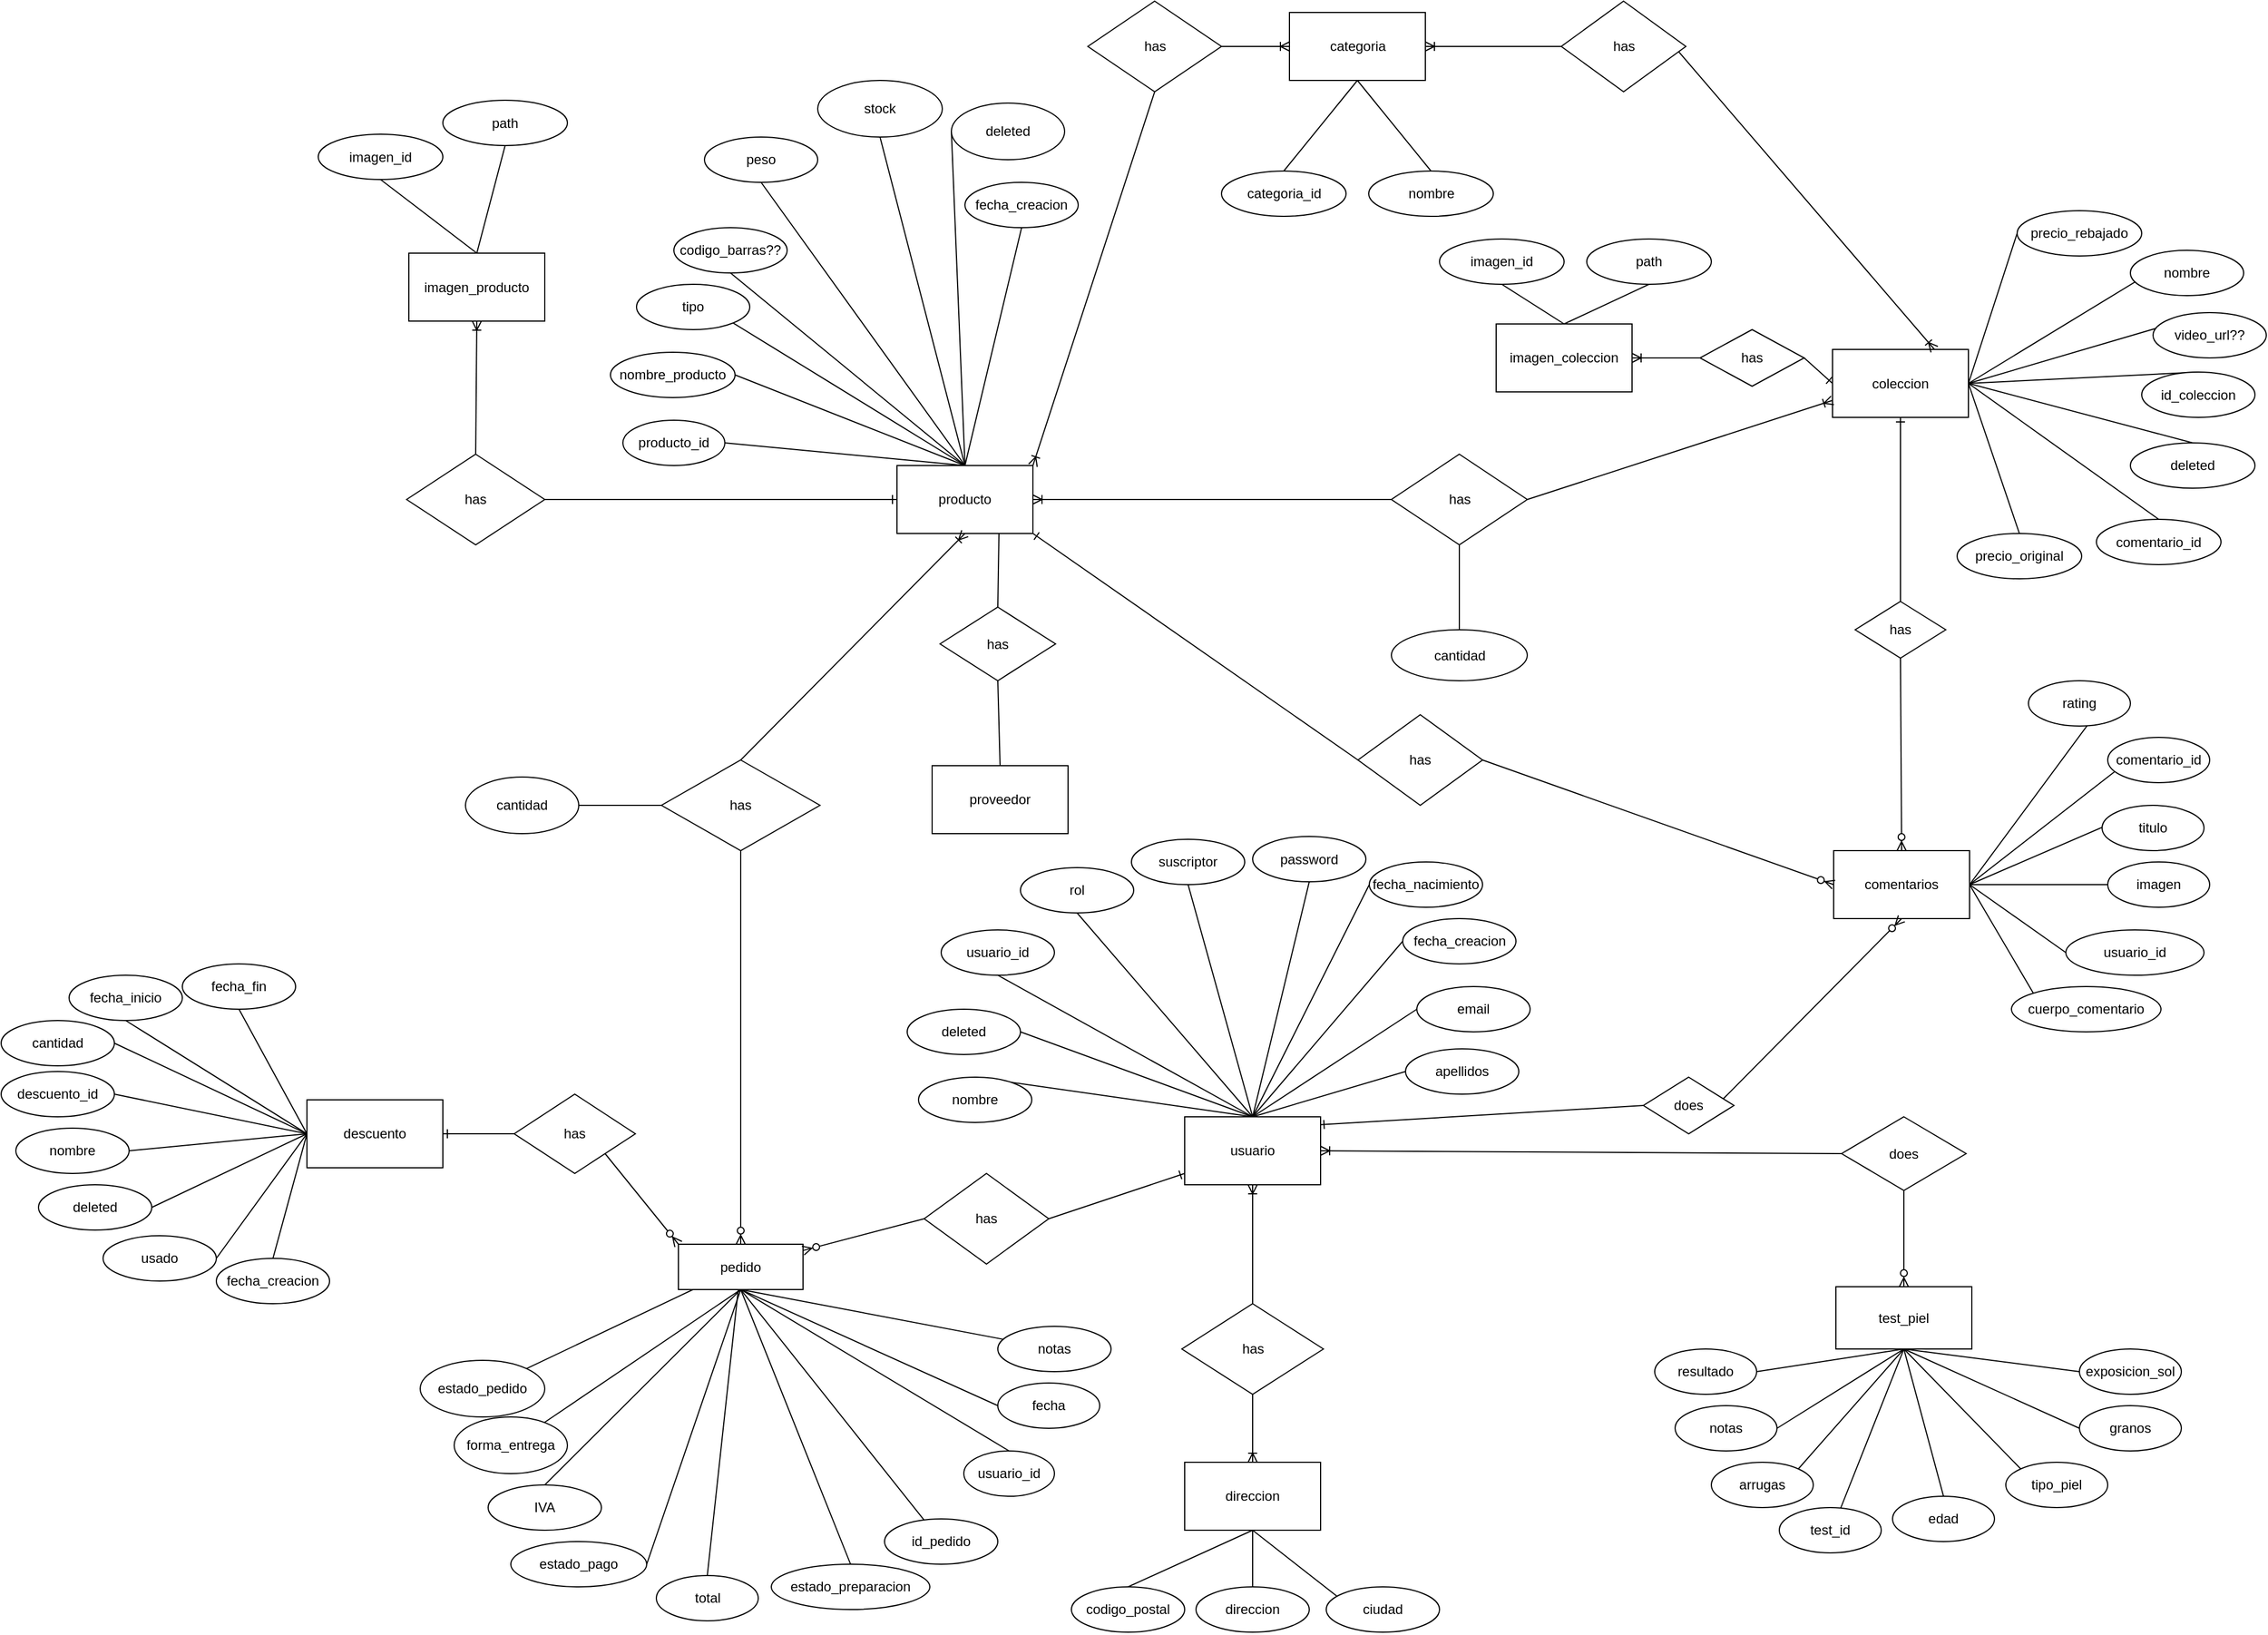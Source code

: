 <mxfile version="13.7.3" type="device" pages="2"><diagram id="zxuZaNRLRZDYkhJj-503" name="Página-1"><mxGraphModel dx="2526" dy="1824" grid="1" gridSize="10" guides="1" tooltips="1" connect="1" arrows="1" fold="1" page="1" pageScale="1" pageWidth="827" pageHeight="1169" math="0" shadow="0"><root><mxCell id="0"/><mxCell id="1" parent="0"/><mxCell id="NPOERJeh_mtyMoiy7IK--37" style="edgeStyle=none;rounded=0;orthogonalLoop=1;jettySize=auto;html=1;exitX=0.5;exitY=0;exitDx=0;exitDy=0;entryX=1;entryY=1;entryDx=0;entryDy=0;endArrow=none;endFill=0;" edge="1" parent="1" source="DsxUc_ty-gmcyYNUU0UL-1" target="NPOERJeh_mtyMoiy7IK--24"><mxGeometry relative="1" as="geometry"/></mxCell><mxCell id="NPOERJeh_mtyMoiy7IK--194" style="edgeStyle=none;rounded=0;orthogonalLoop=1;jettySize=auto;html=1;endArrow=ERoneToMany;endFill=0;exitX=0.5;exitY=1;exitDx=0;exitDy=0;" edge="1" parent="1" source="NPOERJeh_mtyMoiy7IK--190"><mxGeometry relative="1" as="geometry"><mxPoint x="-30" y="-400" as="sourcePoint"/><mxPoint x="-99" y="-60" as="targetPoint"/></mxGeometry></mxCell><mxCell id="DsxUc_ty-gmcyYNUU0UL-1" value="producto" style="rounded=0;whiteSpace=wrap;html=1;" parent="1" vertex="1"><mxGeometry x="-219" y="-60" width="120" height="60" as="geometry"/></mxCell><mxCell id="NPOERJeh_mtyMoiy7IK--61" style="edgeStyle=none;rounded=0;orthogonalLoop=1;jettySize=auto;html=1;exitX=0.5;exitY=0;exitDx=0;exitDy=0;entryX=0.5;entryY=1;entryDx=0;entryDy=0;endArrow=none;endFill=0;" edge="1" parent="1" source="DsxUc_ty-gmcyYNUU0UL-2" target="NPOERJeh_mtyMoiy7IK--59"><mxGeometry relative="1" as="geometry"/></mxCell><mxCell id="NPOERJeh_mtyMoiy7IK--100" style="edgeStyle=none;rounded=0;orthogonalLoop=1;jettySize=auto;html=1;exitX=0;exitY=0.5;exitDx=0;exitDy=0;endArrow=ERone;endFill=0;entryX=0.992;entryY=0.117;entryDx=0;entryDy=0;entryPerimeter=0;" edge="1" parent="1" source="NPOERJeh_mtyMoiy7IK--99" target="DsxUc_ty-gmcyYNUU0UL-2"><mxGeometry relative="1" as="geometry"><mxPoint x="140" y="460" as="targetPoint"/></mxGeometry></mxCell><mxCell id="NPOERJeh_mtyMoiy7IK--152" style="edgeStyle=none;rounded=0;orthogonalLoop=1;jettySize=auto;html=1;exitX=0.5;exitY=0;exitDx=0;exitDy=0;entryX=0.5;entryY=1;entryDx=0;entryDy=0;endArrow=none;endFill=0;" edge="1" parent="1" source="DsxUc_ty-gmcyYNUU0UL-2" target="NPOERJeh_mtyMoiy7IK--151"><mxGeometry relative="1" as="geometry"/></mxCell><mxCell id="NPOERJeh_mtyMoiy7IK--154" style="edgeStyle=none;rounded=0;orthogonalLoop=1;jettySize=auto;html=1;exitX=0.5;exitY=1;exitDx=0;exitDy=0;entryX=0.5;entryY=0;entryDx=0;entryDy=0;endArrow=none;endFill=0;" edge="1" parent="1" source="NPOERJeh_mtyMoiy7IK--183" target="NPOERJeh_mtyMoiy7IK--153"><mxGeometry relative="1" as="geometry"/></mxCell><mxCell id="DsxUc_ty-gmcyYNUU0UL-2" value="usuario" style="rounded=0;whiteSpace=wrap;html=1;" parent="1" vertex="1"><mxGeometry x="35" y="515" width="120" height="60" as="geometry"/></mxCell><mxCell id="1iP7ydgYrtWgFWghmV4T-2" style="rounded=0;orthogonalLoop=1;jettySize=auto;html=1;exitX=0.5;exitY=1;exitDx=0;exitDy=0;endArrow=none;endFill=0;" edge="1" parent="1" source="DsxUc_ty-gmcyYNUU0UL-4" target="1iP7ydgYrtWgFWghmV4T-3"><mxGeometry relative="1" as="geometry"><mxPoint x="-47" y="787.5" as="targetPoint"/></mxGeometry></mxCell><mxCell id="NPOERJeh_mtyMoiy7IK--14" value="" style="edgeStyle=none;rounded=0;orthogonalLoop=1;jettySize=auto;html=1;endArrow=none;endFill=0;exitX=0.5;exitY=1;exitDx=0;exitDy=0;" edge="1" parent="1" source="DsxUc_ty-gmcyYNUU0UL-4" target="NPOERJeh_mtyMoiy7IK--13"><mxGeometry relative="1" as="geometry"/></mxCell><mxCell id="NPOERJeh_mtyMoiy7IK--17" value="" style="edgeStyle=none;rounded=0;orthogonalLoop=1;jettySize=auto;html=1;endArrow=none;endFill=0;entryX=1;entryY=0;entryDx=0;entryDy=0;" edge="1" parent="1" source="DsxUc_ty-gmcyYNUU0UL-4" target="NPOERJeh_mtyMoiy7IK--136"><mxGeometry relative="1" as="geometry"><mxPoint x="-553.989" y="730.008" as="targetPoint"/></mxGeometry></mxCell><mxCell id="NPOERJeh_mtyMoiy7IK--21" value="" style="edgeStyle=none;rounded=0;orthogonalLoop=1;jettySize=auto;html=1;endArrow=none;endFill=0;exitX=0.5;exitY=1;exitDx=0;exitDy=0;" edge="1" parent="1" source="DsxUc_ty-gmcyYNUU0UL-4" target="NPOERJeh_mtyMoiy7IK--18"><mxGeometry relative="1" as="geometry"/></mxCell><mxCell id="DsxUc_ty-gmcyYNUU0UL-4" value="pedido" style="rounded=0;whiteSpace=wrap;html=1;" parent="1" vertex="1"><mxGeometry x="-412" y="627.5" width="110" height="40" as="geometry"/></mxCell><mxCell id="1iP7ydgYrtWgFWghmV4T-3" value="id_pedido" style="ellipse;whiteSpace=wrap;html=1;" vertex="1" parent="1"><mxGeometry x="-230" y="870" width="100" height="40" as="geometry"/></mxCell><mxCell id="NPOERJeh_mtyMoiy7IK--12" style="edgeStyle=none;rounded=0;orthogonalLoop=1;jettySize=auto;html=1;exitX=0;exitY=0.5;exitDx=0;exitDy=0;entryX=0.5;entryY=1;entryDx=0;entryDy=0;endArrow=none;endFill=0;" edge="1" parent="1" source="1iP7ydgYrtWgFWghmV4T-6" target="DsxUc_ty-gmcyYNUU0UL-4"><mxGeometry relative="1" as="geometry"/></mxCell><mxCell id="1iP7ydgYrtWgFWghmV4T-6" value="fecha" style="ellipse;whiteSpace=wrap;html=1;" vertex="1" parent="1"><mxGeometry x="-130" y="750" width="90" height="40" as="geometry"/></mxCell><mxCell id="1iP7ydgYrtWgFWghmV4T-7" value="usuario_id" style="ellipse;whiteSpace=wrap;html=1;" vertex="1" parent="1"><mxGeometry x="-160" y="810" width="80" height="40" as="geometry"/></mxCell><mxCell id="NPOERJeh_mtyMoiy7IK--11" style="edgeStyle=none;rounded=0;orthogonalLoop=1;jettySize=auto;html=1;exitX=0.5;exitY=0;exitDx=0;exitDy=0;entryX=0.5;entryY=1;entryDx=0;entryDy=0;endArrow=none;endFill=0;" edge="1" parent="1" source="1iP7ydgYrtWgFWghmV4T-9" target="DsxUc_ty-gmcyYNUU0UL-4"><mxGeometry relative="1" as="geometry"/></mxCell><mxCell id="1iP7ydgYrtWgFWghmV4T-9" value="estado_preparacion" style="ellipse;whiteSpace=wrap;html=1;" vertex="1" parent="1"><mxGeometry x="-330" y="910" width="140" height="40" as="geometry"/></mxCell><mxCell id="1iP7ydgYrtWgFWghmV4T-10" value="total" style="ellipse;whiteSpace=wrap;html=1;" vertex="1" parent="1"><mxGeometry x="-431.5" y="920" width="90" height="40" as="geometry"/></mxCell><mxCell id="1iP7ydgYrtWgFWghmV4T-12" value="" style="endArrow=ERoneToMany;html=1;entryX=0.5;entryY=1;entryDx=0;entryDy=0;exitX=0.5;exitY=0;exitDx=0;exitDy=0;endFill=0;" edge="1" parent="1" source="1iP7ydgYrtWgFWghmV4T-13" target="DsxUc_ty-gmcyYNUU0UL-1"><mxGeometry width="50" height="50" relative="1" as="geometry"><mxPoint x="-110" y="200" as="sourcePoint"/><mxPoint x="-105" y="130" as="targetPoint"/></mxGeometry></mxCell><mxCell id="NPOERJeh_mtyMoiy7IK--212" style="edgeStyle=none;rounded=0;orthogonalLoop=1;jettySize=auto;html=1;exitX=0;exitY=0.5;exitDx=0;exitDy=0;entryX=1;entryY=0.5;entryDx=0;entryDy=0;endArrow=none;endFill=0;" edge="1" parent="1" source="1iP7ydgYrtWgFWghmV4T-13" target="NPOERJeh_mtyMoiy7IK--211"><mxGeometry relative="1" as="geometry"/></mxCell><mxCell id="1iP7ydgYrtWgFWghmV4T-13" value="has&lt;br&gt;" style="rhombus;whiteSpace=wrap;html=1;" vertex="1" parent="1"><mxGeometry x="-427" y="200" width="140" height="80" as="geometry"/></mxCell><mxCell id="NPOERJeh_mtyMoiy7IK--9" style="edgeStyle=none;rounded=0;orthogonalLoop=1;jettySize=auto;html=1;exitX=1;exitY=0.5;exitDx=0;exitDy=0;entryX=0.5;entryY=0;entryDx=0;entryDy=0;endArrow=none;endFill=0;" edge="1" parent="1" source="1iP7ydgYrtWgFWghmV4T-14" target="1iP7ydgYrtWgFWghmV4T-20"><mxGeometry relative="1" as="geometry"/></mxCell><mxCell id="NPOERJeh_mtyMoiy7IK--10" style="edgeStyle=none;rounded=0;orthogonalLoop=1;jettySize=auto;html=1;exitX=1;exitY=0.5;exitDx=0;exitDy=0;entryX=0.5;entryY=0;entryDx=0;entryDy=0;endArrow=none;endFill=0;" edge="1" parent="1" source="1iP7ydgYrtWgFWghmV4T-14" target="1iP7ydgYrtWgFWghmV4T-19"><mxGeometry relative="1" as="geometry"/></mxCell><mxCell id="NPOERJeh_mtyMoiy7IK--145" style="edgeStyle=none;rounded=0;orthogonalLoop=1;jettySize=auto;html=1;exitX=1;exitY=0.5;exitDx=0;exitDy=0;entryX=0.5;entryY=0;entryDx=0;entryDy=0;endArrow=none;endFill=0;" edge="1" parent="1" source="1iP7ydgYrtWgFWghmV4T-14" target="NPOERJeh_mtyMoiy7IK--144"><mxGeometry relative="1" as="geometry"/></mxCell><mxCell id="NPOERJeh_mtyMoiy7IK--159" style="edgeStyle=none;rounded=0;orthogonalLoop=1;jettySize=auto;html=1;exitX=1;exitY=0.5;exitDx=0;exitDy=0;entryX=0.5;entryY=0;entryDx=0;entryDy=0;endArrow=none;endFill=0;" edge="1" parent="1" source="1iP7ydgYrtWgFWghmV4T-14" target="NPOERJeh_mtyMoiy7IK--158"><mxGeometry relative="1" as="geometry"/></mxCell><mxCell id="NPOERJeh_mtyMoiy7IK--205" style="edgeStyle=none;rounded=0;orthogonalLoop=1;jettySize=auto;html=1;exitX=1;exitY=0.5;exitDx=0;exitDy=0;entryX=0.5;entryY=0;entryDx=0;entryDy=0;endArrow=none;endFill=0;" edge="1" parent="1" source="1iP7ydgYrtWgFWghmV4T-14" target="NPOERJeh_mtyMoiy7IK--204"><mxGeometry relative="1" as="geometry"/></mxCell><mxCell id="1iP7ydgYrtWgFWghmV4T-14" value="coleccion" style="rounded=0;whiteSpace=wrap;html=1;" vertex="1" parent="1"><mxGeometry x="607" y="-162.5" width="120" height="60" as="geometry"/></mxCell><mxCell id="NPOERJeh_mtyMoiy7IK--210" style="edgeStyle=none;rounded=0;orthogonalLoop=1;jettySize=auto;html=1;exitX=0.5;exitY=1;exitDx=0;exitDy=0;entryX=0.5;entryY=0;entryDx=0;entryDy=0;endArrow=none;endFill=0;" edge="1" parent="1" source="1iP7ydgYrtWgFWghmV4T-15" target="NPOERJeh_mtyMoiy7IK--209"><mxGeometry relative="1" as="geometry"/></mxCell><mxCell id="1iP7ydgYrtWgFWghmV4T-15" value="has&lt;br&gt;" style="rhombus;whiteSpace=wrap;html=1;" vertex="1" parent="1"><mxGeometry x="217.5" y="-70" width="120" height="80" as="geometry"/></mxCell><mxCell id="1iP7ydgYrtWgFWghmV4T-16" value="" style="endArrow=ERoneToMany;html=1;exitX=1;exitY=0.5;exitDx=0;exitDy=0;endFill=0;entryX=0;entryY=0.75;entryDx=0;entryDy=0;" edge="1" parent="1" source="1iP7ydgYrtWgFWghmV4T-15" target="1iP7ydgYrtWgFWghmV4T-14"><mxGeometry width="50" height="50" relative="1" as="geometry"><mxPoint x="947" y="127.5" as="sourcePoint"/><mxPoint x="807" y="-82.5" as="targetPoint"/><Array as="points"/></mxGeometry></mxCell><mxCell id="1iP7ydgYrtWgFWghmV4T-18" value="" style="endArrow=ERoneToMany;html=1;entryX=1;entryY=0.5;entryDx=0;entryDy=0;exitX=0;exitY=0.5;exitDx=0;exitDy=0;endFill=0;" edge="1" parent="1" source="1iP7ydgYrtWgFWghmV4T-15" target="DsxUc_ty-gmcyYNUU0UL-1"><mxGeometry width="50" height="50" relative="1" as="geometry"><mxPoint x="-320" y="-20" as="sourcePoint"/><mxPoint x="-167" y="-15" as="targetPoint"/></mxGeometry></mxCell><mxCell id="1iP7ydgYrtWgFWghmV4T-19" value="id_coleccion" style="ellipse;whiteSpace=wrap;html=1;" vertex="1" parent="1"><mxGeometry x="880" y="-142.5" width="100" height="40" as="geometry"/></mxCell><mxCell id="1iP7ydgYrtWgFWghmV4T-20" value="nombre" style="ellipse;whiteSpace=wrap;html=1;" vertex="1" parent="1"><mxGeometry x="870" y="-250" width="100" height="40" as="geometry"/></mxCell><mxCell id="1iP7ydgYrtWgFWghmV4T-22" value="" style="endArrow=ERzeroToMany;html=1;exitX=0.5;exitY=1;exitDx=0;exitDy=0;endFill=1;entryX=0.5;entryY=0;entryDx=0;entryDy=0;" edge="1" parent="1" source="1iP7ydgYrtWgFWghmV4T-13" target="DsxUc_ty-gmcyYNUU0UL-4"><mxGeometry width="50" height="50" relative="1" as="geometry"><mxPoint x="-180" y="330" as="sourcePoint"/><mxPoint x="-70" y="290" as="targetPoint"/></mxGeometry></mxCell><mxCell id="1iP7ydgYrtWgFWghmV4T-23" style="rounded=0;orthogonalLoop=1;jettySize=auto;html=1;endArrow=none;endFill=0;exitX=0.5;exitY=1;exitDx=0;exitDy=0;entryX=0.5;entryY=0;entryDx=0;entryDy=0;" edge="1" parent="1" source="DsxUc_ty-gmcyYNUU0UL-4" target="1iP7ydgYrtWgFWghmV4T-7"><mxGeometry relative="1" as="geometry"><mxPoint x="-396.342" y="767.96" as="targetPoint"/><mxPoint x="-337" y="687.5" as="sourcePoint"/></mxGeometry></mxCell><mxCell id="1iP7ydgYrtWgFWghmV4T-24" style="rounded=0;orthogonalLoop=1;jettySize=auto;html=1;endArrow=none;endFill=0;entryX=0.5;entryY=0;entryDx=0;entryDy=0;" edge="1" parent="1" source="DsxUc_ty-gmcyYNUU0UL-4" target="1iP7ydgYrtWgFWghmV4T-10"><mxGeometry relative="1" as="geometry"><mxPoint x="-467.002" y="732.73" as="targetPoint"/><mxPoint x="-417.66" y="642.27" as="sourcePoint"/></mxGeometry></mxCell><mxCell id="NPOERJeh_mtyMoiy7IK--5" value="" style="edgeStyle=none;rounded=0;orthogonalLoop=1;jettySize=auto;html=1;endArrow=ERone;endFill=0;exitX=1;exitY=0.5;exitDx=0;exitDy=0;" edge="1" parent="1" source="NPOERJeh_mtyMoiy7IK--4" target="DsxUc_ty-gmcyYNUU0UL-2"><mxGeometry relative="1" as="geometry"/></mxCell><mxCell id="NPOERJeh_mtyMoiy7IK--6" value="" style="edgeStyle=none;rounded=0;orthogonalLoop=1;jettySize=auto;html=1;endArrow=ERzeroToMany;endFill=1;exitX=0;exitY=0.5;exitDx=0;exitDy=0;" edge="1" parent="1" source="NPOERJeh_mtyMoiy7IK--4" target="DsxUc_ty-gmcyYNUU0UL-4"><mxGeometry relative="1" as="geometry"><mxPoint x="40" y="530" as="sourcePoint"/></mxGeometry></mxCell><mxCell id="NPOERJeh_mtyMoiy7IK--4" value="has" style="rhombus;whiteSpace=wrap;html=1;" vertex="1" parent="1"><mxGeometry x="-195" y="565" width="110" height="80" as="geometry"/></mxCell><mxCell id="NPOERJeh_mtyMoiy7IK--13" value="forma_entrega" style="ellipse;whiteSpace=wrap;html=1;" vertex="1" parent="1"><mxGeometry x="-610" y="780" width="100" height="50" as="geometry"/></mxCell><mxCell id="NPOERJeh_mtyMoiy7IK--18" value="notas" style="ellipse;whiteSpace=wrap;html=1;" vertex="1" parent="1"><mxGeometry x="-130" y="700" width="100" height="40" as="geometry"/></mxCell><mxCell id="NPOERJeh_mtyMoiy7IK--24" value="tipo" style="ellipse;whiteSpace=wrap;html=1;" vertex="1" parent="1"><mxGeometry x="-449" y="-220" width="100" height="40" as="geometry"/></mxCell><mxCell id="NPOERJeh_mtyMoiy7IK--45" style="edgeStyle=none;rounded=0;orthogonalLoop=1;jettySize=auto;html=1;exitX=0.5;exitY=1;exitDx=0;exitDy=0;entryX=0.5;entryY=0;entryDx=0;entryDy=0;endArrow=none;endFill=0;" edge="1" parent="1" source="NPOERJeh_mtyMoiy7IK--26" target="DsxUc_ty-gmcyYNUU0UL-1"><mxGeometry relative="1" as="geometry"/></mxCell><mxCell id="NPOERJeh_mtyMoiy7IK--26" value="stock" style="ellipse;whiteSpace=wrap;html=1;" vertex="1" parent="1"><mxGeometry x="-289" y="-400" width="110" height="50" as="geometry"/></mxCell><mxCell id="NPOERJeh_mtyMoiy7IK--39" style="edgeStyle=none;rounded=0;orthogonalLoop=1;jettySize=auto;html=1;exitX=0.5;exitY=1;exitDx=0;exitDy=0;entryX=0.5;entryY=0;entryDx=0;entryDy=0;endArrow=none;endFill=0;" edge="1" parent="1" source="NPOERJeh_mtyMoiy7IK--28" target="DsxUc_ty-gmcyYNUU0UL-1"><mxGeometry relative="1" as="geometry"/></mxCell><mxCell id="NPOERJeh_mtyMoiy7IK--28" value="peso" style="ellipse;whiteSpace=wrap;html=1;" vertex="1" parent="1"><mxGeometry x="-389" y="-350" width="100" height="40" as="geometry"/></mxCell><mxCell id="NPOERJeh_mtyMoiy7IK--41" style="edgeStyle=none;rounded=0;orthogonalLoop=1;jettySize=auto;html=1;exitX=1;exitY=0.5;exitDx=0;exitDy=0;entryX=0.5;entryY=0;entryDx=0;entryDy=0;endArrow=none;endFill=0;" edge="1" parent="1" source="NPOERJeh_mtyMoiy7IK--29" target="DsxUc_ty-gmcyYNUU0UL-1"><mxGeometry relative="1" as="geometry"/></mxCell><mxCell id="NPOERJeh_mtyMoiy7IK--29" value="producto_id" style="ellipse;whiteSpace=wrap;html=1;" vertex="1" parent="1"><mxGeometry x="-461" y="-100" width="90" height="40" as="geometry"/></mxCell><mxCell id="NPOERJeh_mtyMoiy7IK--40" style="edgeStyle=none;rounded=0;orthogonalLoop=1;jettySize=auto;html=1;exitX=1;exitY=0.5;exitDx=0;exitDy=0;entryX=0.5;entryY=0;entryDx=0;entryDy=0;endArrow=none;endFill=0;" edge="1" parent="1" source="NPOERJeh_mtyMoiy7IK--30" target="DsxUc_ty-gmcyYNUU0UL-1"><mxGeometry relative="1" as="geometry"/></mxCell><mxCell id="NPOERJeh_mtyMoiy7IK--30" value="nombre_producto" style="ellipse;whiteSpace=wrap;html=1;" vertex="1" parent="1"><mxGeometry x="-472" y="-160" width="110" height="40" as="geometry"/></mxCell><mxCell id="NPOERJeh_mtyMoiy7IK--32" value="codigo_barras??" style="ellipse;whiteSpace=wrap;html=1;" vertex="1" parent="1"><mxGeometry x="-416" y="-270" width="100" height="40" as="geometry"/></mxCell><mxCell id="NPOERJeh_mtyMoiy7IK--36" value="" style="endArrow=none;html=1;exitX=0.5;exitY=0;exitDx=0;exitDy=0;entryX=0.5;entryY=1;entryDx=0;entryDy=0;" edge="1" parent="1" source="DsxUc_ty-gmcyYNUU0UL-1" target="NPOERJeh_mtyMoiy7IK--32"><mxGeometry width="50" height="50" relative="1" as="geometry"><mxPoint x="-131" y="-65" as="sourcePoint"/><mxPoint x="-81" y="-115" as="targetPoint"/></mxGeometry></mxCell><mxCell id="NPOERJeh_mtyMoiy7IK--47" style="edgeStyle=none;rounded=0;orthogonalLoop=1;jettySize=auto;html=1;exitX=0;exitY=0.5;exitDx=0;exitDy=0;entryX=0.5;entryY=0;entryDx=0;entryDy=0;endArrow=none;endFill=0;" edge="1" parent="1" source="NPOERJeh_mtyMoiy7IK--46" target="DsxUc_ty-gmcyYNUU0UL-1"><mxGeometry relative="1" as="geometry"/></mxCell><mxCell id="NPOERJeh_mtyMoiy7IK--46" value="deleted" style="ellipse;whiteSpace=wrap;html=1;" vertex="1" parent="1"><mxGeometry x="-171" y="-380" width="100" height="50" as="geometry"/></mxCell><mxCell id="NPOERJeh_mtyMoiy7IK--62" style="edgeStyle=none;rounded=0;orthogonalLoop=1;jettySize=auto;html=1;exitX=0.5;exitY=1;exitDx=0;exitDy=0;entryX=0.5;entryY=0;entryDx=0;entryDy=0;endArrow=none;endFill=0;" edge="1" parent="1" source="NPOERJeh_mtyMoiy7IK--52" target="DsxUc_ty-gmcyYNUU0UL-2"><mxGeometry relative="1" as="geometry"/></mxCell><mxCell id="NPOERJeh_mtyMoiy7IK--52" value="rol" style="ellipse;whiteSpace=wrap;html=1;" vertex="1" parent="1"><mxGeometry x="-110" y="295" width="100" height="40" as="geometry"/></mxCell><mxCell id="NPOERJeh_mtyMoiy7IK--63" style="edgeStyle=none;rounded=0;orthogonalLoop=1;jettySize=auto;html=1;exitX=0.5;exitY=1;exitDx=0;exitDy=0;entryX=0.5;entryY=0;entryDx=0;entryDy=0;endArrow=none;endFill=0;" edge="1" parent="1" source="NPOERJeh_mtyMoiy7IK--53" target="DsxUc_ty-gmcyYNUU0UL-2"><mxGeometry relative="1" as="geometry"/></mxCell><mxCell id="NPOERJeh_mtyMoiy7IK--53" value="suscriptor" style="ellipse;whiteSpace=wrap;html=1;" vertex="1" parent="1"><mxGeometry x="-12" y="270" width="100" height="40" as="geometry"/></mxCell><mxCell id="NPOERJeh_mtyMoiy7IK--64" style="edgeStyle=none;rounded=0;orthogonalLoop=1;jettySize=auto;html=1;exitX=0.5;exitY=1;exitDx=0;exitDy=0;entryX=0.5;entryY=1;entryDx=0;entryDy=0;endArrow=none;endFill=0;" edge="1" parent="1" source="NPOERJeh_mtyMoiy7IK--54" target="NPOERJeh_mtyMoiy7IK--183"><mxGeometry relative="1" as="geometry"/></mxCell><mxCell id="NPOERJeh_mtyMoiy7IK--54" value="ciudad" style="ellipse;whiteSpace=wrap;html=1;" vertex="1" parent="1"><mxGeometry x="160" y="930" width="100" height="40" as="geometry"/></mxCell><mxCell id="NPOERJeh_mtyMoiy7IK--65" style="edgeStyle=none;rounded=0;orthogonalLoop=1;jettySize=auto;html=1;exitX=0.5;exitY=1;exitDx=0;exitDy=0;entryX=0.5;entryY=1;entryDx=0;entryDy=0;endArrow=none;endFill=0;" edge="1" parent="1" source="NPOERJeh_mtyMoiy7IK--55" target="NPOERJeh_mtyMoiy7IK--183"><mxGeometry relative="1" as="geometry"/></mxCell><mxCell id="NPOERJeh_mtyMoiy7IK--55" value="direccion" style="ellipse;whiteSpace=wrap;html=1;" vertex="1" parent="1"><mxGeometry x="45" y="930" width="100" height="40" as="geometry"/></mxCell><mxCell id="NPOERJeh_mtyMoiy7IK--67" style="edgeStyle=none;rounded=0;orthogonalLoop=1;jettySize=auto;html=1;exitX=0;exitY=0.5;exitDx=0;exitDy=0;entryX=0.5;entryY=0;entryDx=0;entryDy=0;endArrow=none;endFill=0;" edge="1" parent="1" source="NPOERJeh_mtyMoiy7IK--56" target="DsxUc_ty-gmcyYNUU0UL-2"><mxGeometry relative="1" as="geometry"/></mxCell><mxCell id="NPOERJeh_mtyMoiy7IK--56" value="email" style="ellipse;whiteSpace=wrap;html=1;" vertex="1" parent="1"><mxGeometry x="240" y="400" width="100" height="40" as="geometry"/></mxCell><mxCell id="NPOERJeh_mtyMoiy7IK--68" style="edgeStyle=none;rounded=0;orthogonalLoop=1;jettySize=auto;html=1;exitX=0;exitY=0.5;exitDx=0;exitDy=0;entryX=0.5;entryY=0;entryDx=0;entryDy=0;endArrow=none;endFill=0;" edge="1" parent="1" source="NPOERJeh_mtyMoiy7IK--57" target="DsxUc_ty-gmcyYNUU0UL-2"><mxGeometry relative="1" as="geometry"/></mxCell><mxCell id="NPOERJeh_mtyMoiy7IK--57" value="apellidos" style="ellipse;whiteSpace=wrap;html=1;" vertex="1" parent="1"><mxGeometry x="230" y="455" width="100" height="40" as="geometry"/></mxCell><mxCell id="NPOERJeh_mtyMoiy7IK--69" style="edgeStyle=none;rounded=0;orthogonalLoop=1;jettySize=auto;html=1;exitX=0.5;exitY=0;exitDx=0;exitDy=0;endArrow=none;endFill=0;" edge="1" parent="1" source="NPOERJeh_mtyMoiy7IK--58"><mxGeometry relative="1" as="geometry"><mxPoint x="95" y="515" as="targetPoint"/></mxGeometry></mxCell><mxCell id="NPOERJeh_mtyMoiy7IK--58" value="nombre" style="ellipse;whiteSpace=wrap;html=1;" vertex="1" parent="1"><mxGeometry x="-200" y="480" width="100" height="40" as="geometry"/></mxCell><mxCell id="NPOERJeh_mtyMoiy7IK--59" value="usuario_id" style="ellipse;whiteSpace=wrap;html=1;" vertex="1" parent="1"><mxGeometry x="-180" y="350" width="100" height="40" as="geometry"/></mxCell><mxCell id="NPOERJeh_mtyMoiy7IK--66" style="edgeStyle=none;rounded=0;orthogonalLoop=1;jettySize=auto;html=1;exitX=0;exitY=0.5;exitDx=0;exitDy=0;entryX=0.5;entryY=0;entryDx=0;entryDy=0;endArrow=none;endFill=0;" edge="1" parent="1" source="NPOERJeh_mtyMoiy7IK--60" target="DsxUc_ty-gmcyYNUU0UL-2"><mxGeometry relative="1" as="geometry"/></mxCell><mxCell id="NPOERJeh_mtyMoiy7IK--60" value="fecha_creacion" style="ellipse;whiteSpace=wrap;html=1;" vertex="1" parent="1"><mxGeometry x="227.5" y="340" width="100" height="40" as="geometry"/></mxCell><mxCell id="NPOERJeh_mtyMoiy7IK--73" style="edgeStyle=none;rounded=0;orthogonalLoop=1;jettySize=auto;html=1;exitX=0;exitY=0.5;exitDx=0;exitDy=0;endArrow=ERone;endFill=0;entryX=1;entryY=0.5;entryDx=0;entryDy=0;" edge="1" parent="1" source="NPOERJeh_mtyMoiy7IK--71" target="NPOERJeh_mtyMoiy7IK--70"><mxGeometry relative="1" as="geometry"><mxPoint x="-600" y="620" as="targetPoint"/></mxGeometry></mxCell><mxCell id="NPOERJeh_mtyMoiy7IK--77" style="edgeStyle=none;rounded=0;orthogonalLoop=1;jettySize=auto;html=1;exitX=0;exitY=0.5;exitDx=0;exitDy=0;endArrow=none;endFill=0;entryX=1;entryY=0.5;entryDx=0;entryDy=0;" edge="1" parent="1" source="NPOERJeh_mtyMoiy7IK--70" target="NPOERJeh_mtyMoiy7IK--76"><mxGeometry relative="1" as="geometry"><mxPoint x="-837" y="540" as="targetPoint"/></mxGeometry></mxCell><mxCell id="NPOERJeh_mtyMoiy7IK--80" style="edgeStyle=none;rounded=0;orthogonalLoop=1;jettySize=auto;html=1;exitX=0;exitY=0.5;exitDx=0;exitDy=0;entryX=1;entryY=0.5;entryDx=0;entryDy=0;endArrow=none;endFill=0;" edge="1" parent="1" source="NPOERJeh_mtyMoiy7IK--70" target="NPOERJeh_mtyMoiy7IK--79"><mxGeometry relative="1" as="geometry"/></mxCell><mxCell id="NPOERJeh_mtyMoiy7IK--82" style="edgeStyle=none;rounded=0;orthogonalLoop=1;jettySize=auto;html=1;exitX=0;exitY=0.5;exitDx=0;exitDy=0;entryX=1;entryY=0.5;entryDx=0;entryDy=0;endArrow=none;endFill=0;" edge="1" parent="1" source="NPOERJeh_mtyMoiy7IK--70" target="NPOERJeh_mtyMoiy7IK--81"><mxGeometry relative="1" as="geometry"/></mxCell><mxCell id="NPOERJeh_mtyMoiy7IK--84" style="edgeStyle=none;rounded=0;orthogonalLoop=1;jettySize=auto;html=1;exitX=0;exitY=0.5;exitDx=0;exitDy=0;entryX=0.5;entryY=0;entryDx=0;entryDy=0;endArrow=none;endFill=0;" edge="1" parent="1" source="NPOERJeh_mtyMoiy7IK--70" target="NPOERJeh_mtyMoiy7IK--83"><mxGeometry relative="1" as="geometry"/></mxCell><mxCell id="NPOERJeh_mtyMoiy7IK--70" value="descuento" style="rounded=0;whiteSpace=wrap;html=1;" vertex="1" parent="1"><mxGeometry x="-740" y="500" width="120" height="60" as="geometry"/></mxCell><mxCell id="NPOERJeh_mtyMoiy7IK--74" style="edgeStyle=none;rounded=0;orthogonalLoop=1;jettySize=auto;html=1;exitX=1;exitY=1;exitDx=0;exitDy=0;entryX=0;entryY=0;entryDx=0;entryDy=0;endArrow=ERzeroToMany;endFill=1;" edge="1" parent="1" source="NPOERJeh_mtyMoiy7IK--71" target="DsxUc_ty-gmcyYNUU0UL-4"><mxGeometry relative="1" as="geometry"/></mxCell><mxCell id="NPOERJeh_mtyMoiy7IK--71" value="has" style="rhombus;whiteSpace=wrap;html=1;" vertex="1" parent="1"><mxGeometry x="-557" y="495" width="107" height="70" as="geometry"/></mxCell><mxCell id="NPOERJeh_mtyMoiy7IK--78" style="edgeStyle=none;rounded=0;orthogonalLoop=1;jettySize=auto;html=1;exitX=1;exitY=0.5;exitDx=0;exitDy=0;entryX=0;entryY=0.5;entryDx=0;entryDy=0;endArrow=none;endFill=0;" edge="1" parent="1" source="NPOERJeh_mtyMoiy7IK--75" target="NPOERJeh_mtyMoiy7IK--70"><mxGeometry relative="1" as="geometry"/></mxCell><mxCell id="NPOERJeh_mtyMoiy7IK--75" value="deleted" style="ellipse;whiteSpace=wrap;html=1;" vertex="1" parent="1"><mxGeometry x="-977" y="575" width="100" height="40" as="geometry"/></mxCell><mxCell id="NPOERJeh_mtyMoiy7IK--76" value="nombre" style="ellipse;whiteSpace=wrap;html=1;" vertex="1" parent="1"><mxGeometry x="-997" y="525" width="100" height="40" as="geometry"/></mxCell><mxCell id="NPOERJeh_mtyMoiy7IK--79" value="descuento_id" style="ellipse;whiteSpace=wrap;html=1;" vertex="1" parent="1"><mxGeometry x="-1010" y="475" width="100" height="40" as="geometry"/></mxCell><mxCell id="NPOERJeh_mtyMoiy7IK--81" value="usado" style="ellipse;whiteSpace=wrap;html=1;" vertex="1" parent="1"><mxGeometry x="-920" y="620" width="100" height="40" as="geometry"/></mxCell><mxCell id="NPOERJeh_mtyMoiy7IK--83" value="fecha_creacion" style="ellipse;whiteSpace=wrap;html=1;" vertex="1" parent="1"><mxGeometry x="-820" y="640" width="100" height="40" as="geometry"/></mxCell><mxCell id="NPOERJeh_mtyMoiy7IK--86" style="edgeStyle=none;rounded=0;orthogonalLoop=1;jettySize=auto;html=1;exitX=1;exitY=0.5;exitDx=0;exitDy=0;entryX=0;entryY=0.5;entryDx=0;entryDy=0;endArrow=none;endFill=0;" edge="1" parent="1" source="NPOERJeh_mtyMoiy7IK--85" target="NPOERJeh_mtyMoiy7IK--70"><mxGeometry relative="1" as="geometry"/></mxCell><mxCell id="NPOERJeh_mtyMoiy7IK--85" value="cantidad" style="ellipse;whiteSpace=wrap;html=1;" vertex="1" parent="1"><mxGeometry x="-1010" y="430" width="100" height="40" as="geometry"/></mxCell><mxCell id="NPOERJeh_mtyMoiy7IK--88" style="edgeStyle=none;rounded=0;orthogonalLoop=1;jettySize=auto;html=1;exitX=0.5;exitY=1;exitDx=0;exitDy=0;entryX=0.5;entryY=0;entryDx=0;entryDy=0;endArrow=none;endFill=0;" edge="1" parent="1" source="NPOERJeh_mtyMoiy7IK--87" target="DsxUc_ty-gmcyYNUU0UL-1"><mxGeometry relative="1" as="geometry"/></mxCell><mxCell id="NPOERJeh_mtyMoiy7IK--87" value="fecha_creacion" style="ellipse;whiteSpace=wrap;html=1;" vertex="1" parent="1"><mxGeometry x="-159" y="-310" width="100" height="40" as="geometry"/></mxCell><mxCell id="NPOERJeh_mtyMoiy7IK--92" style="edgeStyle=none;rounded=0;orthogonalLoop=1;jettySize=auto;html=1;exitX=1;exitY=0.5;exitDx=0;exitDy=0;entryX=0.5;entryY=0;entryDx=0;entryDy=0;endArrow=none;endFill=0;" edge="1" parent="1" source="NPOERJeh_mtyMoiy7IK--91" target="DsxUc_ty-gmcyYNUU0UL-2"><mxGeometry relative="1" as="geometry"/></mxCell><mxCell id="NPOERJeh_mtyMoiy7IK--91" value="deleted" style="ellipse;whiteSpace=wrap;html=1;" vertex="1" parent="1"><mxGeometry x="-210" y="420" width="100" height="40" as="geometry"/></mxCell><mxCell id="NPOERJeh_mtyMoiy7IK--141" style="edgeStyle=none;rounded=0;orthogonalLoop=1;jettySize=auto;html=1;exitX=0.5;exitY=0;exitDx=0;exitDy=0;entryX=0.5;entryY=1;entryDx=0;entryDy=0;endArrow=none;endFill=0;" edge="1" parent="1" source="NPOERJeh_mtyMoiy7IK--94" target="NPOERJeh_mtyMoiy7IK--138"><mxGeometry relative="1" as="geometry"/></mxCell><mxCell id="NPOERJeh_mtyMoiy7IK--142" style="edgeStyle=none;rounded=0;orthogonalLoop=1;jettySize=auto;html=1;exitX=0.5;exitY=0;exitDx=0;exitDy=0;entryX=0.5;entryY=1;entryDx=0;entryDy=0;endArrow=none;endFill=0;" edge="1" parent="1" source="NPOERJeh_mtyMoiy7IK--94" target="NPOERJeh_mtyMoiy7IK--139"><mxGeometry relative="1" as="geometry"/></mxCell><mxCell id="NPOERJeh_mtyMoiy7IK--94" value="imagen_producto" style="rounded=0;whiteSpace=wrap;html=1;" vertex="1" parent="1"><mxGeometry x="-650" y="-247.5" width="120" height="60" as="geometry"/></mxCell><mxCell id="NPOERJeh_mtyMoiy7IK--96" style="edgeStyle=none;rounded=0;orthogonalLoop=1;jettySize=auto;html=1;exitX=1;exitY=0.5;exitDx=0;exitDy=0;entryX=0;entryY=0.5;entryDx=0;entryDy=0;endArrow=ERone;endFill=0;" edge="1" parent="1" source="NPOERJeh_mtyMoiy7IK--95" target="DsxUc_ty-gmcyYNUU0UL-1"><mxGeometry relative="1" as="geometry"/></mxCell><mxCell id="NPOERJeh_mtyMoiy7IK--97" style="edgeStyle=none;rounded=0;orthogonalLoop=1;jettySize=auto;html=1;exitX=0.5;exitY=0;exitDx=0;exitDy=0;entryX=0.5;entryY=1;entryDx=0;entryDy=0;endArrow=ERoneToMany;endFill=0;" edge="1" parent="1" source="NPOERJeh_mtyMoiy7IK--95" target="NPOERJeh_mtyMoiy7IK--94"><mxGeometry relative="1" as="geometry"/></mxCell><mxCell id="NPOERJeh_mtyMoiy7IK--95" value="has" style="rhombus;whiteSpace=wrap;html=1;" vertex="1" parent="1"><mxGeometry x="-652" y="-70" width="122" height="80" as="geometry"/></mxCell><mxCell id="NPOERJeh_mtyMoiy7IK--109" style="edgeStyle=none;rounded=0;orthogonalLoop=1;jettySize=auto;html=1;exitX=1;exitY=0.5;exitDx=0;exitDy=0;entryX=1;entryY=0;entryDx=0;entryDy=0;endArrow=none;endFill=0;" edge="1" parent="1" source="NPOERJeh_mtyMoiy7IK--98" target="NPOERJeh_mtyMoiy7IK--107"><mxGeometry relative="1" as="geometry"/></mxCell><mxCell id="NPOERJeh_mtyMoiy7IK--111" style="edgeStyle=none;rounded=0;orthogonalLoop=1;jettySize=auto;html=1;exitX=1;exitY=0.5;exitDx=0;exitDy=0;entryX=0.5;entryY=0;entryDx=0;entryDy=0;endArrow=none;endFill=0;" edge="1" parent="1" source="NPOERJeh_mtyMoiy7IK--98" target="NPOERJeh_mtyMoiy7IK--103"><mxGeometry relative="1" as="geometry"/></mxCell><mxCell id="NPOERJeh_mtyMoiy7IK--112" style="edgeStyle=none;rounded=0;orthogonalLoop=1;jettySize=auto;html=1;exitX=1;exitY=0.5;exitDx=0;exitDy=0;entryX=0.5;entryY=0;entryDx=0;entryDy=0;endArrow=none;endFill=0;" edge="1" parent="1" source="NPOERJeh_mtyMoiy7IK--98" target="NPOERJeh_mtyMoiy7IK--104"><mxGeometry relative="1" as="geometry"/></mxCell><mxCell id="NPOERJeh_mtyMoiy7IK--113" style="edgeStyle=none;rounded=0;orthogonalLoop=1;jettySize=auto;html=1;exitX=1;exitY=0.5;exitDx=0;exitDy=0;entryX=0;entryY=0;entryDx=0;entryDy=0;endArrow=none;endFill=0;" edge="1" parent="1" source="NPOERJeh_mtyMoiy7IK--98" target="NPOERJeh_mtyMoiy7IK--105"><mxGeometry relative="1" as="geometry"/></mxCell><mxCell id="NPOERJeh_mtyMoiy7IK--114" style="edgeStyle=none;rounded=0;orthogonalLoop=1;jettySize=auto;html=1;exitX=1;exitY=0.5;exitDx=0;exitDy=0;entryX=0;entryY=0.5;entryDx=0;entryDy=0;endArrow=none;endFill=0;" edge="1" parent="1" source="NPOERJeh_mtyMoiy7IK--98" target="NPOERJeh_mtyMoiy7IK--106"><mxGeometry relative="1" as="geometry"/></mxCell><mxCell id="NPOERJeh_mtyMoiy7IK--115" style="edgeStyle=none;rounded=0;orthogonalLoop=1;jettySize=auto;html=1;exitX=1;exitY=0.5;exitDx=0;exitDy=0;entryX=0;entryY=0.5;entryDx=0;entryDy=0;endArrow=none;endFill=0;" edge="1" parent="1" source="NPOERJeh_mtyMoiy7IK--98" target="NPOERJeh_mtyMoiy7IK--108"><mxGeometry relative="1" as="geometry"/></mxCell><mxCell id="NPOERJeh_mtyMoiy7IK--98" value="comentarios" style="rounded=0;whiteSpace=wrap;html=1;" vertex="1" parent="1"><mxGeometry x="608" y="280" width="120" height="60" as="geometry"/></mxCell><mxCell id="NPOERJeh_mtyMoiy7IK--101" style="edgeStyle=none;rounded=0;orthogonalLoop=1;jettySize=auto;html=1;exitX=0.5;exitY=1;exitDx=0;exitDy=0;entryX=0.5;entryY=1;entryDx=0;entryDy=0;endArrow=ERzeroToMany;endFill=1;" edge="1" parent="1" source="NPOERJeh_mtyMoiy7IK--99" target="NPOERJeh_mtyMoiy7IK--98"><mxGeometry relative="1" as="geometry"/></mxCell><mxCell id="NPOERJeh_mtyMoiy7IK--99" value="does" style="rhombus;whiteSpace=wrap;html=1;" vertex="1" parent="1"><mxGeometry x="440" y="480" width="80" height="50" as="geometry"/></mxCell><mxCell id="NPOERJeh_mtyMoiy7IK--103" value="comentario_id" style="ellipse;whiteSpace=wrap;html=1;" vertex="1" parent="1"><mxGeometry x="850" y="180" width="90" height="40" as="geometry"/></mxCell><mxCell id="NPOERJeh_mtyMoiy7IK--104" value="titulo" style="ellipse;whiteSpace=wrap;html=1;" vertex="1" parent="1"><mxGeometry x="845" y="240" width="90" height="40" as="geometry"/></mxCell><mxCell id="NPOERJeh_mtyMoiy7IK--105" value="cuerpo_comentario" style="ellipse;whiteSpace=wrap;html=1;" vertex="1" parent="1"><mxGeometry x="765" y="400" width="132" height="40" as="geometry"/></mxCell><mxCell id="NPOERJeh_mtyMoiy7IK--106" value="usuario_id" style="ellipse;whiteSpace=wrap;html=1;" vertex="1" parent="1"><mxGeometry x="813" y="350" width="122" height="40" as="geometry"/></mxCell><mxCell id="NPOERJeh_mtyMoiy7IK--107" value="rating" style="ellipse;whiteSpace=wrap;html=1;" vertex="1" parent="1"><mxGeometry x="780" y="130" width="90" height="40" as="geometry"/></mxCell><mxCell id="NPOERJeh_mtyMoiy7IK--108" value="imagen" style="ellipse;whiteSpace=wrap;html=1;" vertex="1" parent="1"><mxGeometry x="850" y="290" width="90" height="40" as="geometry"/></mxCell><mxCell id="NPOERJeh_mtyMoiy7IK--128" style="edgeStyle=none;rounded=0;orthogonalLoop=1;jettySize=auto;html=1;exitX=0.5;exitY=1;exitDx=0;exitDy=0;entryX=1;entryY=0.5;entryDx=0;entryDy=0;endArrow=none;endFill=0;" edge="1" parent="1" source="NPOERJeh_mtyMoiy7IK--116" target="NPOERJeh_mtyMoiy7IK--127"><mxGeometry relative="1" as="geometry"/></mxCell><mxCell id="NPOERJeh_mtyMoiy7IK--129" style="edgeStyle=none;rounded=0;orthogonalLoop=1;jettySize=auto;html=1;exitX=0.5;exitY=1;exitDx=0;exitDy=0;entryX=1;entryY=0;entryDx=0;entryDy=0;endArrow=none;endFill=0;" edge="1" parent="1" source="NPOERJeh_mtyMoiy7IK--116" target="NPOERJeh_mtyMoiy7IK--125"><mxGeometry relative="1" as="geometry"/></mxCell><mxCell id="NPOERJeh_mtyMoiy7IK--130" style="edgeStyle=none;rounded=0;orthogonalLoop=1;jettySize=auto;html=1;exitX=0.5;exitY=1;exitDx=0;exitDy=0;entryX=0.6;entryY=0.025;entryDx=0;entryDy=0;entryPerimeter=0;endArrow=none;endFill=0;" edge="1" parent="1" source="NPOERJeh_mtyMoiy7IK--116" target="NPOERJeh_mtyMoiy7IK--120"><mxGeometry relative="1" as="geometry"/></mxCell><mxCell id="NPOERJeh_mtyMoiy7IK--131" style="edgeStyle=none;rounded=0;orthogonalLoop=1;jettySize=auto;html=1;exitX=0.5;exitY=1;exitDx=0;exitDy=0;entryX=0.5;entryY=0;entryDx=0;entryDy=0;endArrow=none;endFill=0;" edge="1" parent="1" source="NPOERJeh_mtyMoiy7IK--116" target="NPOERJeh_mtyMoiy7IK--121"><mxGeometry relative="1" as="geometry"/></mxCell><mxCell id="NPOERJeh_mtyMoiy7IK--132" style="edgeStyle=none;rounded=0;orthogonalLoop=1;jettySize=auto;html=1;exitX=0.5;exitY=1;exitDx=0;exitDy=0;entryX=0;entryY=0;entryDx=0;entryDy=0;endArrow=none;endFill=0;" edge="1" parent="1" source="NPOERJeh_mtyMoiy7IK--116" target="NPOERJeh_mtyMoiy7IK--122"><mxGeometry relative="1" as="geometry"/></mxCell><mxCell id="NPOERJeh_mtyMoiy7IK--133" style="edgeStyle=none;rounded=0;orthogonalLoop=1;jettySize=auto;html=1;exitX=0.5;exitY=1;exitDx=0;exitDy=0;entryX=0;entryY=0.5;entryDx=0;entryDy=0;endArrow=none;endFill=0;" edge="1" parent="1" source="NPOERJeh_mtyMoiy7IK--116" target="NPOERJeh_mtyMoiy7IK--124"><mxGeometry relative="1" as="geometry"/></mxCell><mxCell id="NPOERJeh_mtyMoiy7IK--134" style="edgeStyle=none;rounded=0;orthogonalLoop=1;jettySize=auto;html=1;exitX=0.5;exitY=1;exitDx=0;exitDy=0;entryX=0;entryY=0.5;entryDx=0;entryDy=0;endArrow=none;endFill=0;" edge="1" parent="1" source="NPOERJeh_mtyMoiy7IK--116" target="NPOERJeh_mtyMoiy7IK--126"><mxGeometry relative="1" as="geometry"/></mxCell><mxCell id="NPOERJeh_mtyMoiy7IK--116" value="test_piel" style="rounded=0;whiteSpace=wrap;html=1;" vertex="1" parent="1"><mxGeometry x="610" y="665" width="120" height="55" as="geometry"/></mxCell><mxCell id="NPOERJeh_mtyMoiy7IK--118" style="edgeStyle=none;rounded=0;orthogonalLoop=1;jettySize=auto;html=1;exitX=0;exitY=0.5;exitDx=0;exitDy=0;entryX=1;entryY=0.5;entryDx=0;entryDy=0;endArrow=ERoneToMany;endFill=0;" edge="1" parent="1" source="NPOERJeh_mtyMoiy7IK--117" target="DsxUc_ty-gmcyYNUU0UL-2"><mxGeometry relative="1" as="geometry"/></mxCell><mxCell id="NPOERJeh_mtyMoiy7IK--119" style="edgeStyle=none;rounded=0;orthogonalLoop=1;jettySize=auto;html=1;exitX=0.5;exitY=1;exitDx=0;exitDy=0;entryX=0.5;entryY=0;entryDx=0;entryDy=0;endArrow=ERzeroToMany;endFill=1;" edge="1" parent="1" source="NPOERJeh_mtyMoiy7IK--117" target="NPOERJeh_mtyMoiy7IK--116"><mxGeometry relative="1" as="geometry"/></mxCell><mxCell id="NPOERJeh_mtyMoiy7IK--117" value="does" style="rhombus;whiteSpace=wrap;html=1;" vertex="1" parent="1"><mxGeometry x="615" y="515" width="110" height="65" as="geometry"/></mxCell><mxCell id="NPOERJeh_mtyMoiy7IK--120" value="test_id" style="ellipse;whiteSpace=wrap;html=1;" vertex="1" parent="1"><mxGeometry x="560" y="860" width="90" height="40" as="geometry"/></mxCell><mxCell id="NPOERJeh_mtyMoiy7IK--121" value="edad" style="ellipse;whiteSpace=wrap;html=1;" vertex="1" parent="1"><mxGeometry x="660" y="850" width="90" height="40" as="geometry"/></mxCell><mxCell id="NPOERJeh_mtyMoiy7IK--122" value="tipo_piel" style="ellipse;whiteSpace=wrap;html=1;" vertex="1" parent="1"><mxGeometry x="760" y="820" width="90" height="40" as="geometry"/></mxCell><mxCell id="NPOERJeh_mtyMoiy7IK--124" value="granos" style="ellipse;whiteSpace=wrap;html=1;" vertex="1" parent="1"><mxGeometry x="825" y="770" width="90" height="40" as="geometry"/></mxCell><mxCell id="NPOERJeh_mtyMoiy7IK--125" value="arrugas" style="ellipse;whiteSpace=wrap;html=1;" vertex="1" parent="1"><mxGeometry x="500" y="820" width="90" height="40" as="geometry"/></mxCell><mxCell id="NPOERJeh_mtyMoiy7IK--126" value="exposicion_sol" style="ellipse;whiteSpace=wrap;html=1;" vertex="1" parent="1"><mxGeometry x="825" y="720" width="90" height="40" as="geometry"/></mxCell><mxCell id="NPOERJeh_mtyMoiy7IK--127" value="notas" style="ellipse;whiteSpace=wrap;html=1;" vertex="1" parent="1"><mxGeometry x="468" y="770" width="90" height="40" as="geometry"/></mxCell><mxCell id="NPOERJeh_mtyMoiy7IK--137" style="edgeStyle=none;rounded=0;orthogonalLoop=1;jettySize=auto;html=1;exitX=1;exitY=0.5;exitDx=0;exitDy=0;entryX=0.5;entryY=1;entryDx=0;entryDy=0;endArrow=none;endFill=0;" edge="1" parent="1" source="NPOERJeh_mtyMoiy7IK--135" target="DsxUc_ty-gmcyYNUU0UL-4"><mxGeometry relative="1" as="geometry"/></mxCell><mxCell id="NPOERJeh_mtyMoiy7IK--135" value="estado_pago" style="ellipse;whiteSpace=wrap;html=1;" vertex="1" parent="1"><mxGeometry x="-560" y="890" width="120" height="40" as="geometry"/></mxCell><mxCell id="NPOERJeh_mtyMoiy7IK--136" value="estado_pedido" style="ellipse;whiteSpace=wrap;html=1;" vertex="1" parent="1"><mxGeometry x="-640" y="730" width="110" height="50" as="geometry"/></mxCell><mxCell id="NPOERJeh_mtyMoiy7IK--138" value="imagen_id" style="ellipse;whiteSpace=wrap;html=1;" vertex="1" parent="1"><mxGeometry x="-730" y="-352.5" width="110" height="40" as="geometry"/></mxCell><mxCell id="NPOERJeh_mtyMoiy7IK--139" value="path" style="ellipse;whiteSpace=wrap;html=1;" vertex="1" parent="1"><mxGeometry x="-620" y="-382.5" width="110" height="40" as="geometry"/></mxCell><mxCell id="NPOERJeh_mtyMoiy7IK--144" value="deleted" style="ellipse;whiteSpace=wrap;html=1;" vertex="1" parent="1"><mxGeometry x="870" y="-80" width="110" height="40" as="geometry"/></mxCell><mxCell id="NPOERJeh_mtyMoiy7IK--149" style="edgeStyle=none;rounded=0;orthogonalLoop=1;jettySize=auto;html=1;exitX=0.5;exitY=0;exitDx=0;exitDy=0;entryX=0.5;entryY=1;entryDx=0;entryDy=0;endArrow=none;endFill=0;" edge="1" parent="1" source="NPOERJeh_mtyMoiy7IK--148" target="DsxUc_ty-gmcyYNUU0UL-4"><mxGeometry relative="1" as="geometry"/></mxCell><mxCell id="NPOERJeh_mtyMoiy7IK--148" value="IVA" style="ellipse;whiteSpace=wrap;html=1;" vertex="1" parent="1"><mxGeometry x="-580" y="840" width="100" height="40" as="geometry"/></mxCell><mxCell id="NPOERJeh_mtyMoiy7IK--150" style="edgeStyle=none;rounded=0;orthogonalLoop=1;jettySize=auto;html=1;exitX=0.5;exitY=1;exitDx=0;exitDy=0;endArrow=none;endFill=0;" edge="1" parent="1" source="NPOERJeh_mtyMoiy7IK--30" target="NPOERJeh_mtyMoiy7IK--30"><mxGeometry relative="1" as="geometry"/></mxCell><mxCell id="NPOERJeh_mtyMoiy7IK--151" value="password" style="ellipse;whiteSpace=wrap;html=1;" vertex="1" parent="1"><mxGeometry x="95" y="267.5" width="100" height="40" as="geometry"/></mxCell><mxCell id="NPOERJeh_mtyMoiy7IK--153" value="codigo_postal" style="ellipse;whiteSpace=wrap;html=1;" vertex="1" parent="1"><mxGeometry x="-65" y="930" width="100" height="40" as="geometry"/></mxCell><mxCell id="NPOERJeh_mtyMoiy7IK--156" value="" style="edgeStyle=none;rounded=0;orthogonalLoop=1;jettySize=auto;html=1;endArrow=none;endFill=0;exitX=1;exitY=0.5;exitDx=0;exitDy=0;entryX=0.5;entryY=1;entryDx=0;entryDy=0;" edge="1" parent="1" source="NPOERJeh_mtyMoiy7IK--155" target="NPOERJeh_mtyMoiy7IK--116"><mxGeometry relative="1" as="geometry"/></mxCell><mxCell id="NPOERJeh_mtyMoiy7IK--155" value="resultado" style="ellipse;whiteSpace=wrap;html=1;" vertex="1" parent="1"><mxGeometry x="450" y="720" width="90" height="40" as="geometry"/></mxCell><mxCell id="NPOERJeh_mtyMoiy7IK--158" value="video_url??" style="ellipse;whiteSpace=wrap;html=1;" vertex="1" parent="1"><mxGeometry x="890" y="-195" width="100" height="40" as="geometry"/></mxCell><mxCell id="NPOERJeh_mtyMoiy7IK--161" style="edgeStyle=none;rounded=0;orthogonalLoop=1;jettySize=auto;html=1;exitX=0.5;exitY=0;exitDx=0;exitDy=0;entryX=0.5;entryY=1;entryDx=0;entryDy=0;endArrow=none;endFill=0;" edge="1" parent="1" source="NPOERJeh_mtyMoiy7IK--163" target="NPOERJeh_mtyMoiy7IK--164"><mxGeometry relative="1" as="geometry"/></mxCell><mxCell id="NPOERJeh_mtyMoiy7IK--162" style="edgeStyle=none;rounded=0;orthogonalLoop=1;jettySize=auto;html=1;exitX=0.5;exitY=0;exitDx=0;exitDy=0;entryX=0.5;entryY=1;entryDx=0;entryDy=0;endArrow=none;endFill=0;" edge="1" parent="1" source="NPOERJeh_mtyMoiy7IK--163" target="NPOERJeh_mtyMoiy7IK--165"><mxGeometry relative="1" as="geometry"/></mxCell><mxCell id="NPOERJeh_mtyMoiy7IK--163" value="imagen_coleccion" style="rounded=0;whiteSpace=wrap;html=1;" vertex="1" parent="1"><mxGeometry x="310" y="-185" width="120" height="60" as="geometry"/></mxCell><mxCell id="NPOERJeh_mtyMoiy7IK--164" value="imagen_id" style="ellipse;whiteSpace=wrap;html=1;" vertex="1" parent="1"><mxGeometry x="260" y="-260" width="110" height="40" as="geometry"/></mxCell><mxCell id="NPOERJeh_mtyMoiy7IK--165" value="path" style="ellipse;whiteSpace=wrap;html=1;" vertex="1" parent="1"><mxGeometry x="390" y="-260" width="110" height="40" as="geometry"/></mxCell><mxCell id="NPOERJeh_mtyMoiy7IK--167" style="edgeStyle=none;rounded=0;orthogonalLoop=1;jettySize=auto;html=1;exitX=0;exitY=0.5;exitDx=0;exitDy=0;entryX=1;entryY=0.5;entryDx=0;entryDy=0;endArrow=ERoneToMany;endFill=0;" edge="1" parent="1" source="NPOERJeh_mtyMoiy7IK--166" target="NPOERJeh_mtyMoiy7IK--163"><mxGeometry relative="1" as="geometry"/></mxCell><mxCell id="NPOERJeh_mtyMoiy7IK--168" style="edgeStyle=none;rounded=0;orthogonalLoop=1;jettySize=auto;html=1;exitX=1;exitY=0.5;exitDx=0;exitDy=0;entryX=0;entryY=0.5;entryDx=0;entryDy=0;endArrow=ERone;endFill=0;" edge="1" parent="1" source="NPOERJeh_mtyMoiy7IK--166" target="1iP7ydgYrtWgFWghmV4T-14"><mxGeometry relative="1" as="geometry"/></mxCell><mxCell id="NPOERJeh_mtyMoiy7IK--166" value="has" style="rhombus;whiteSpace=wrap;html=1;" vertex="1" parent="1"><mxGeometry x="490" y="-180" width="92" height="50" as="geometry"/></mxCell><mxCell id="NPOERJeh_mtyMoiy7IK--172" style="edgeStyle=none;rounded=0;orthogonalLoop=1;jettySize=auto;html=1;exitX=0.5;exitY=1;exitDx=0;exitDy=0;entryX=0;entryY=0.5;entryDx=0;entryDy=0;endArrow=none;endFill=0;" edge="1" parent="1" source="NPOERJeh_mtyMoiy7IK--169" target="NPOERJeh_mtyMoiy7IK--70"><mxGeometry relative="1" as="geometry"/></mxCell><mxCell id="NPOERJeh_mtyMoiy7IK--169" value="fecha_fin" style="ellipse;whiteSpace=wrap;html=1;" vertex="1" parent="1"><mxGeometry x="-850" y="380" width="100" height="40" as="geometry"/></mxCell><mxCell id="NPOERJeh_mtyMoiy7IK--171" style="edgeStyle=none;rounded=0;orthogonalLoop=1;jettySize=auto;html=1;exitX=0.5;exitY=1;exitDx=0;exitDy=0;entryX=0;entryY=0.5;entryDx=0;entryDy=0;endArrow=none;endFill=0;" edge="1" parent="1" source="NPOERJeh_mtyMoiy7IK--170" target="NPOERJeh_mtyMoiy7IK--70"><mxGeometry relative="1" as="geometry"/></mxCell><mxCell id="NPOERJeh_mtyMoiy7IK--170" value="fecha_inicio" style="ellipse;whiteSpace=wrap;html=1;" vertex="1" parent="1"><mxGeometry x="-950" y="390" width="100" height="40" as="geometry"/></mxCell><mxCell id="NPOERJeh_mtyMoiy7IK--175" style="edgeStyle=none;rounded=0;orthogonalLoop=1;jettySize=auto;html=1;exitX=0.5;exitY=0;exitDx=0;exitDy=0;entryX=1;entryY=0.5;entryDx=0;entryDy=0;endArrow=none;endFill=0;" edge="1" parent="1" source="NPOERJeh_mtyMoiy7IK--174" target="1iP7ydgYrtWgFWghmV4T-14"><mxGeometry relative="1" as="geometry"/></mxCell><mxCell id="NPOERJeh_mtyMoiy7IK--174" value="precio_original" style="ellipse;whiteSpace=wrap;html=1;" vertex="1" parent="1"><mxGeometry x="717" width="110" height="40" as="geometry"/></mxCell><mxCell id="NPOERJeh_mtyMoiy7IK--177" style="edgeStyle=none;rounded=0;orthogonalLoop=1;jettySize=auto;html=1;exitX=0;exitY=0.5;exitDx=0;exitDy=0;entryX=1;entryY=0.5;entryDx=0;entryDy=0;endArrow=none;endFill=0;" edge="1" parent="1" source="NPOERJeh_mtyMoiy7IK--176" target="1iP7ydgYrtWgFWghmV4T-14"><mxGeometry relative="1" as="geometry"/></mxCell><mxCell id="NPOERJeh_mtyMoiy7IK--176" value="precio_rebajado" style="ellipse;whiteSpace=wrap;html=1;" vertex="1" parent="1"><mxGeometry x="770" y="-285" width="110" height="40" as="geometry"/></mxCell><mxCell id="NPOERJeh_mtyMoiy7IK--178" value="proveedor" style="rounded=0;whiteSpace=wrap;html=1;" vertex="1" parent="1"><mxGeometry x="-188" y="205" width="120" height="60" as="geometry"/></mxCell><mxCell id="NPOERJeh_mtyMoiy7IK--180" style="edgeStyle=none;rounded=0;orthogonalLoop=1;jettySize=auto;html=1;exitX=0.5;exitY=0;exitDx=0;exitDy=0;entryX=0.75;entryY=1;entryDx=0;entryDy=0;endArrow=none;endFill=0;" edge="1" parent="1" source="NPOERJeh_mtyMoiy7IK--179" target="DsxUc_ty-gmcyYNUU0UL-1"><mxGeometry relative="1" as="geometry"/></mxCell><mxCell id="NPOERJeh_mtyMoiy7IK--181" style="edgeStyle=none;rounded=0;orthogonalLoop=1;jettySize=auto;html=1;exitX=0.5;exitY=1;exitDx=0;exitDy=0;entryX=0.5;entryY=0;entryDx=0;entryDy=0;endArrow=none;endFill=0;" edge="1" parent="1" source="NPOERJeh_mtyMoiy7IK--179" target="NPOERJeh_mtyMoiy7IK--178"><mxGeometry relative="1" as="geometry"/></mxCell><mxCell id="NPOERJeh_mtyMoiy7IK--179" value="has" style="rhombus;whiteSpace=wrap;html=1;" vertex="1" parent="1"><mxGeometry x="-181" y="65" width="102" height="65" as="geometry"/></mxCell><mxCell id="NPOERJeh_mtyMoiy7IK--183" value="direccion" style="rounded=0;whiteSpace=wrap;html=1;" vertex="1" parent="1"><mxGeometry x="35" y="820" width="120" height="60" as="geometry"/></mxCell><mxCell id="NPOERJeh_mtyMoiy7IK--185" style="edgeStyle=none;rounded=0;orthogonalLoop=1;jettySize=auto;html=1;exitX=0.5;exitY=1;exitDx=0;exitDy=0;entryX=0.5;entryY=0;entryDx=0;entryDy=0;endArrow=ERoneToMany;endFill=0;" edge="1" parent="1" source="NPOERJeh_mtyMoiy7IK--184" target="NPOERJeh_mtyMoiy7IK--183"><mxGeometry relative="1" as="geometry"/></mxCell><mxCell id="NPOERJeh_mtyMoiy7IK--186" style="edgeStyle=none;rounded=0;orthogonalLoop=1;jettySize=auto;html=1;exitX=0.5;exitY=0;exitDx=0;exitDy=0;entryX=0.5;entryY=1;entryDx=0;entryDy=0;endArrow=ERoneToMany;endFill=0;" edge="1" parent="1" source="NPOERJeh_mtyMoiy7IK--184" target="DsxUc_ty-gmcyYNUU0UL-2"><mxGeometry relative="1" as="geometry"/></mxCell><mxCell id="NPOERJeh_mtyMoiy7IK--184" value="has" style="rhombus;whiteSpace=wrap;html=1;" vertex="1" parent="1"><mxGeometry x="32.5" y="680" width="125" height="80" as="geometry"/></mxCell><mxCell id="NPOERJeh_mtyMoiy7IK--188" style="edgeStyle=none;rounded=0;orthogonalLoop=1;jettySize=auto;html=1;exitX=0;exitY=0.5;exitDx=0;exitDy=0;entryX=0.5;entryY=0;entryDx=0;entryDy=0;endArrow=none;endFill=0;" edge="1" parent="1" source="NPOERJeh_mtyMoiy7IK--187" target="DsxUc_ty-gmcyYNUU0UL-2"><mxGeometry relative="1" as="geometry"/></mxCell><mxCell id="NPOERJeh_mtyMoiy7IK--187" value="fecha_nacimiento" style="ellipse;whiteSpace=wrap;html=1;" vertex="1" parent="1"><mxGeometry x="198" y="290" width="100" height="40" as="geometry"/></mxCell><mxCell id="NPOERJeh_mtyMoiy7IK--196" style="edgeStyle=none;rounded=0;orthogonalLoop=1;jettySize=auto;html=1;exitX=0.5;exitY=1;exitDx=0;exitDy=0;endArrow=none;endFill=0;entryX=0.5;entryY=0;entryDx=0;entryDy=0;" edge="1" parent="1" source="NPOERJeh_mtyMoiy7IK--189" target="NPOERJeh_mtyMoiy7IK--197"><mxGeometry relative="1" as="geometry"><mxPoint x="117.5" y="-310" as="targetPoint"/></mxGeometry></mxCell><mxCell id="NPOERJeh_mtyMoiy7IK--199" style="edgeStyle=none;rounded=0;orthogonalLoop=1;jettySize=auto;html=1;exitX=0.5;exitY=1;exitDx=0;exitDy=0;entryX=0.5;entryY=0;entryDx=0;entryDy=0;endArrow=none;endFill=0;" edge="1" parent="1" source="NPOERJeh_mtyMoiy7IK--189" target="NPOERJeh_mtyMoiy7IK--198"><mxGeometry relative="1" as="geometry"/></mxCell><mxCell id="NPOERJeh_mtyMoiy7IK--189" value="categoria" style="rounded=0;whiteSpace=wrap;html=1;" vertex="1" parent="1"><mxGeometry x="127.5" y="-460" width="120" height="60" as="geometry"/></mxCell><mxCell id="NPOERJeh_mtyMoiy7IK--195" style="edgeStyle=none;rounded=0;orthogonalLoop=1;jettySize=auto;html=1;exitX=1;exitY=0.5;exitDx=0;exitDy=0;entryX=0;entryY=0.5;entryDx=0;entryDy=0;endArrow=ERoneToMany;endFill=0;" edge="1" parent="1" source="NPOERJeh_mtyMoiy7IK--190" target="NPOERJeh_mtyMoiy7IK--189"><mxGeometry relative="1" as="geometry"/></mxCell><mxCell id="NPOERJeh_mtyMoiy7IK--190" value="has" style="rhombus;whiteSpace=wrap;html=1;" vertex="1" parent="1"><mxGeometry x="-50.5" y="-470" width="118" height="80" as="geometry"/></mxCell><mxCell id="NPOERJeh_mtyMoiy7IK--192" style="edgeStyle=none;rounded=0;orthogonalLoop=1;jettySize=auto;html=1;exitX=1;exitY=0;exitDx=0;exitDy=0;entryX=0.75;entryY=0;entryDx=0;entryDy=0;endArrow=ERoneToMany;endFill=0;" edge="1" parent="1" source="NPOERJeh_mtyMoiy7IK--191" target="1iP7ydgYrtWgFWghmV4T-14"><mxGeometry relative="1" as="geometry"/></mxCell><mxCell id="NPOERJeh_mtyMoiy7IK--193" style="edgeStyle=none;rounded=0;orthogonalLoop=1;jettySize=auto;html=1;exitX=0;exitY=0.5;exitDx=0;exitDy=0;entryX=1;entryY=0.5;entryDx=0;entryDy=0;endArrow=ERoneToMany;endFill=0;" edge="1" parent="1" source="NPOERJeh_mtyMoiy7IK--191" target="NPOERJeh_mtyMoiy7IK--189"><mxGeometry relative="1" as="geometry"/></mxCell><mxCell id="NPOERJeh_mtyMoiy7IK--191" value="has" style="rhombus;whiteSpace=wrap;html=1;" vertex="1" parent="1"><mxGeometry x="367.5" y="-470" width="110" height="80" as="geometry"/></mxCell><mxCell id="NPOERJeh_mtyMoiy7IK--197" value="nombre" style="ellipse;whiteSpace=wrap;html=1;" vertex="1" parent="1"><mxGeometry x="197.5" y="-320" width="110" height="40" as="geometry"/></mxCell><mxCell id="NPOERJeh_mtyMoiy7IK--198" value="categoria_id" style="ellipse;whiteSpace=wrap;html=1;" vertex="1" parent="1"><mxGeometry x="67.5" y="-320" width="110" height="40" as="geometry"/></mxCell><mxCell id="NPOERJeh_mtyMoiy7IK--201" style="edgeStyle=none;rounded=0;orthogonalLoop=1;jettySize=auto;html=1;exitX=0.5;exitY=0;exitDx=0;exitDy=0;entryX=0.5;entryY=1;entryDx=0;entryDy=0;endArrow=ERone;endFill=0;" edge="1" parent="1" source="NPOERJeh_mtyMoiy7IK--200" target="1iP7ydgYrtWgFWghmV4T-14"><mxGeometry relative="1" as="geometry"/></mxCell><mxCell id="NPOERJeh_mtyMoiy7IK--202" style="edgeStyle=none;rounded=0;orthogonalLoop=1;jettySize=auto;html=1;exitX=0.5;exitY=1;exitDx=0;exitDy=0;entryX=0.5;entryY=0;entryDx=0;entryDy=0;endArrow=ERzeroToMany;endFill=1;" edge="1" parent="1" source="NPOERJeh_mtyMoiy7IK--200" target="NPOERJeh_mtyMoiy7IK--98"><mxGeometry relative="1" as="geometry"/></mxCell><mxCell id="NPOERJeh_mtyMoiy7IK--200" value="has" style="rhombus;whiteSpace=wrap;html=1;" vertex="1" parent="1"><mxGeometry x="627" y="60" width="80" height="50" as="geometry"/></mxCell><mxCell id="NPOERJeh_mtyMoiy7IK--204" value="comentario_id" style="ellipse;whiteSpace=wrap;html=1;" vertex="1" parent="1"><mxGeometry x="840" y="-12.5" width="110" height="40" as="geometry"/></mxCell><mxCell id="NPOERJeh_mtyMoiy7IK--207" style="edgeStyle=none;rounded=0;orthogonalLoop=1;jettySize=auto;html=1;exitX=0;exitY=0.5;exitDx=0;exitDy=0;entryX=1;entryY=1;entryDx=0;entryDy=0;endArrow=ERone;endFill=0;" edge="1" parent="1" source="NPOERJeh_mtyMoiy7IK--206" target="DsxUc_ty-gmcyYNUU0UL-1"><mxGeometry relative="1" as="geometry"/></mxCell><mxCell id="NPOERJeh_mtyMoiy7IK--208" style="edgeStyle=none;rounded=0;orthogonalLoop=1;jettySize=auto;html=1;exitX=1;exitY=0.5;exitDx=0;exitDy=0;entryX=0;entryY=0.5;entryDx=0;entryDy=0;endArrow=ERzeroToMany;endFill=1;" edge="1" parent="1" source="NPOERJeh_mtyMoiy7IK--206" target="NPOERJeh_mtyMoiy7IK--98"><mxGeometry relative="1" as="geometry"/></mxCell><mxCell id="NPOERJeh_mtyMoiy7IK--206" value="has" style="rhombus;whiteSpace=wrap;html=1;" vertex="1" parent="1"><mxGeometry x="188" y="160" width="110" height="80" as="geometry"/></mxCell><mxCell id="NPOERJeh_mtyMoiy7IK--209" value="cantidad" style="ellipse;whiteSpace=wrap;html=1;" vertex="1" parent="1"><mxGeometry x="217.5" y="85" width="120" height="45" as="geometry"/></mxCell><mxCell id="NPOERJeh_mtyMoiy7IK--211" value="cantidad" style="ellipse;whiteSpace=wrap;html=1;" vertex="1" parent="1"><mxGeometry x="-600" y="215" width="100" height="50" as="geometry"/></mxCell></root></mxGraphModel></diagram><diagram id="qP-gS6sP_kbFGcC0ylfA" name="Página-2"><mxGraphModel dx="870" dy="655" grid="1" gridSize="10" guides="1" tooltips="1" connect="1" arrows="1" fold="1" page="1" pageScale="1" pageWidth="827" pageHeight="1169" math="0" shadow="0"><root><mxCell id="fA2USKs4sGtl4X1_E9eG-0"/><mxCell id="fA2USKs4sGtl4X1_E9eG-1" parent="fA2USKs4sGtl4X1_E9eG-0"/></root></mxGraphModel></diagram></mxfile>